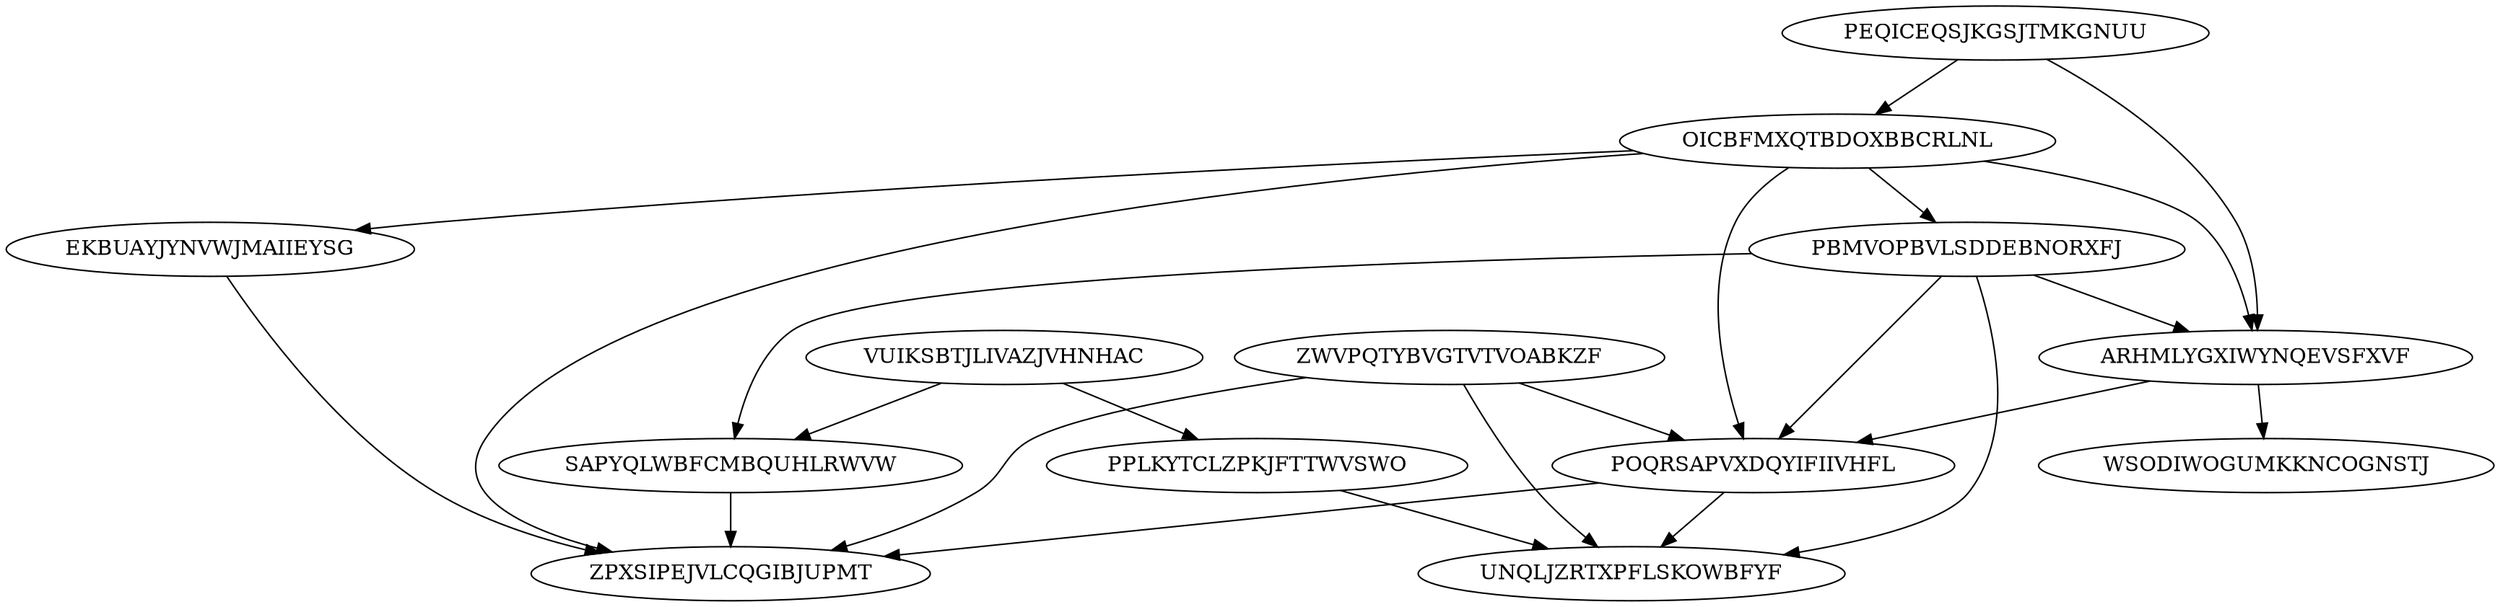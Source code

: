 digraph N13M23 {
	PEQICEQSJKGSJTMKGNUU	[Weight=12];
	OICBFMXQTBDOXBBCRLNL	[Weight=19];
	ZWVPQTYBVGTVTVOABKZF	[Weight=12];
	PBMVOPBVLSDDEBNORXFJ	[Weight=10];
	EKBUAYJYNVWJMAIIEYSG	[Weight=18];
	VUIKSBTJLIVAZJVHNHAC	[Weight=10];
	ARHMLYGXIWYNQEVSFXVF	[Weight=17];
	PPLKYTCLZPKJFTTWVSWO	[Weight=20];
	WSODIWOGUMKKNCOGNSTJ	[Weight=19];
	SAPYQLWBFCMBQUHLRWVW	[Weight=14];
	POQRSAPVXDQYIFIIVHFL	[Weight=10];
	ZPXSIPEJVLCQGIBJUPMT	[Weight=18];
	UNQLJZRTXPFLSKOWBFYF	[Weight=19];
	VUIKSBTJLIVAZJVHNHAC -> SAPYQLWBFCMBQUHLRWVW [Weight=13];
	ZWVPQTYBVGTVTVOABKZF -> POQRSAPVXDQYIFIIVHFL [Weight=15];
	EKBUAYJYNVWJMAIIEYSG -> ZPXSIPEJVLCQGIBJUPMT [Weight=18];
	SAPYQLWBFCMBQUHLRWVW -> ZPXSIPEJVLCQGIBJUPMT [Weight=13];
	VUIKSBTJLIVAZJVHNHAC -> PPLKYTCLZPKJFTTWVSWO [Weight=11];
	ZWVPQTYBVGTVTVOABKZF -> UNQLJZRTXPFLSKOWBFYF [Weight=11];
	OICBFMXQTBDOXBBCRLNL -> PBMVOPBVLSDDEBNORXFJ [Weight=15];
	PEQICEQSJKGSJTMKGNUU -> OICBFMXQTBDOXBBCRLNL [Weight=10];
	OICBFMXQTBDOXBBCRLNL -> ZPXSIPEJVLCQGIBJUPMT [Weight=19];
	POQRSAPVXDQYIFIIVHFL -> ZPXSIPEJVLCQGIBJUPMT [Weight=15];
	ZWVPQTYBVGTVTVOABKZF -> ZPXSIPEJVLCQGIBJUPMT [Weight=16];
	OICBFMXQTBDOXBBCRLNL -> ARHMLYGXIWYNQEVSFXVF [Weight=19];
	OICBFMXQTBDOXBBCRLNL -> EKBUAYJYNVWJMAIIEYSG [Weight=14];
	PBMVOPBVLSDDEBNORXFJ -> POQRSAPVXDQYIFIIVHFL [Weight=18];
	ARHMLYGXIWYNQEVSFXVF -> WSODIWOGUMKKNCOGNSTJ [Weight=18];
	ARHMLYGXIWYNQEVSFXVF -> POQRSAPVXDQYIFIIVHFL [Weight=20];
	PBMVOPBVLSDDEBNORXFJ -> ARHMLYGXIWYNQEVSFXVF [Weight=12];
	PBMVOPBVLSDDEBNORXFJ -> UNQLJZRTXPFLSKOWBFYF [Weight=14];
	PEQICEQSJKGSJTMKGNUU -> ARHMLYGXIWYNQEVSFXVF [Weight=11];
	POQRSAPVXDQYIFIIVHFL -> UNQLJZRTXPFLSKOWBFYF [Weight=16];
	OICBFMXQTBDOXBBCRLNL -> POQRSAPVXDQYIFIIVHFL [Weight=10];
	PPLKYTCLZPKJFTTWVSWO -> UNQLJZRTXPFLSKOWBFYF [Weight=13];
	PBMVOPBVLSDDEBNORXFJ -> SAPYQLWBFCMBQUHLRWVW [Weight=16];
}
